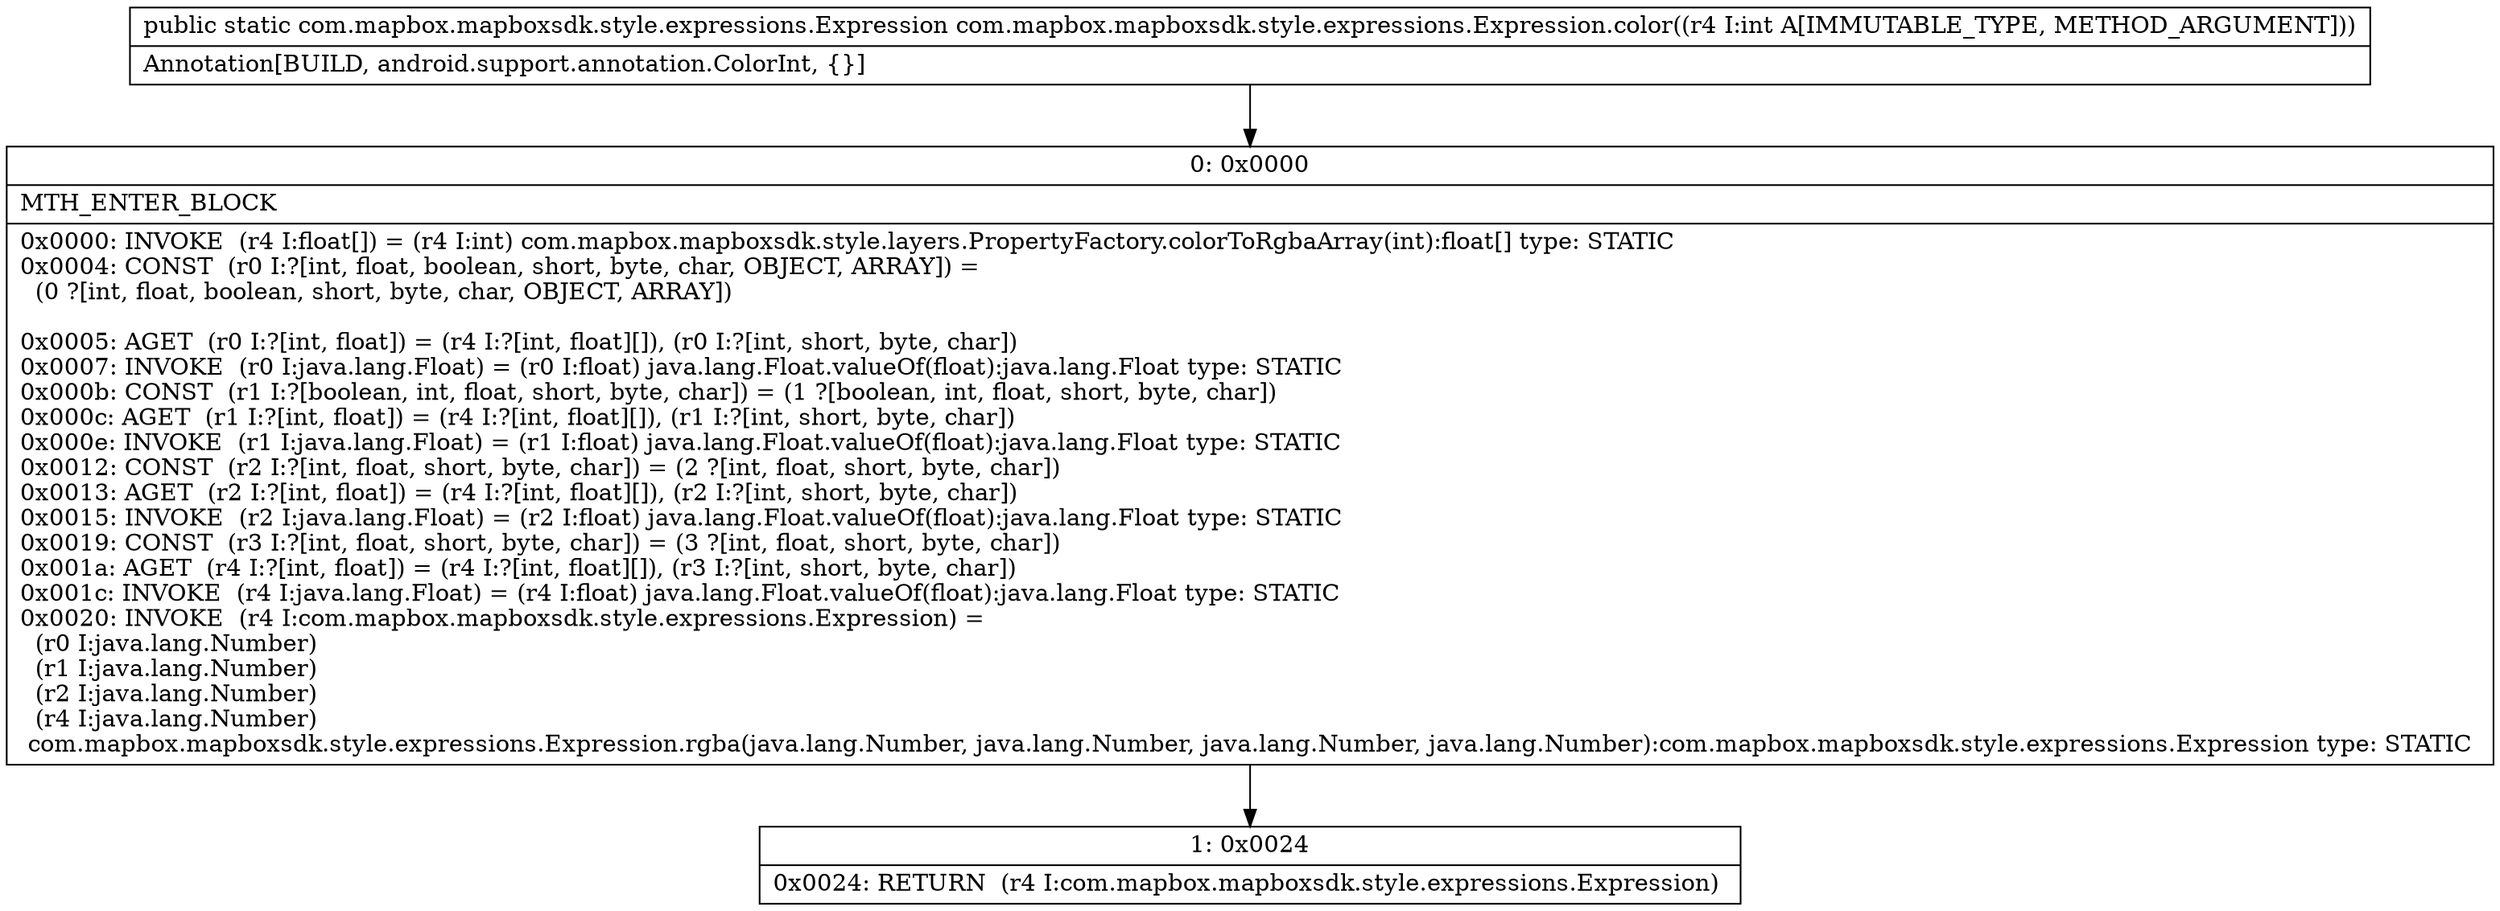 digraph "CFG forcom.mapbox.mapboxsdk.style.expressions.Expression.color(I)Lcom\/mapbox\/mapboxsdk\/style\/expressions\/Expression;" {
Node_0 [shape=record,label="{0\:\ 0x0000|MTH_ENTER_BLOCK\l|0x0000: INVOKE  (r4 I:float[]) = (r4 I:int) com.mapbox.mapboxsdk.style.layers.PropertyFactory.colorToRgbaArray(int):float[] type: STATIC \l0x0004: CONST  (r0 I:?[int, float, boolean, short, byte, char, OBJECT, ARRAY]) = \l  (0 ?[int, float, boolean, short, byte, char, OBJECT, ARRAY])\l \l0x0005: AGET  (r0 I:?[int, float]) = (r4 I:?[int, float][]), (r0 I:?[int, short, byte, char]) \l0x0007: INVOKE  (r0 I:java.lang.Float) = (r0 I:float) java.lang.Float.valueOf(float):java.lang.Float type: STATIC \l0x000b: CONST  (r1 I:?[boolean, int, float, short, byte, char]) = (1 ?[boolean, int, float, short, byte, char]) \l0x000c: AGET  (r1 I:?[int, float]) = (r4 I:?[int, float][]), (r1 I:?[int, short, byte, char]) \l0x000e: INVOKE  (r1 I:java.lang.Float) = (r1 I:float) java.lang.Float.valueOf(float):java.lang.Float type: STATIC \l0x0012: CONST  (r2 I:?[int, float, short, byte, char]) = (2 ?[int, float, short, byte, char]) \l0x0013: AGET  (r2 I:?[int, float]) = (r4 I:?[int, float][]), (r2 I:?[int, short, byte, char]) \l0x0015: INVOKE  (r2 I:java.lang.Float) = (r2 I:float) java.lang.Float.valueOf(float):java.lang.Float type: STATIC \l0x0019: CONST  (r3 I:?[int, float, short, byte, char]) = (3 ?[int, float, short, byte, char]) \l0x001a: AGET  (r4 I:?[int, float]) = (r4 I:?[int, float][]), (r3 I:?[int, short, byte, char]) \l0x001c: INVOKE  (r4 I:java.lang.Float) = (r4 I:float) java.lang.Float.valueOf(float):java.lang.Float type: STATIC \l0x0020: INVOKE  (r4 I:com.mapbox.mapboxsdk.style.expressions.Expression) = \l  (r0 I:java.lang.Number)\l  (r1 I:java.lang.Number)\l  (r2 I:java.lang.Number)\l  (r4 I:java.lang.Number)\l com.mapbox.mapboxsdk.style.expressions.Expression.rgba(java.lang.Number, java.lang.Number, java.lang.Number, java.lang.Number):com.mapbox.mapboxsdk.style.expressions.Expression type: STATIC \l}"];
Node_1 [shape=record,label="{1\:\ 0x0024|0x0024: RETURN  (r4 I:com.mapbox.mapboxsdk.style.expressions.Expression) \l}"];
MethodNode[shape=record,label="{public static com.mapbox.mapboxsdk.style.expressions.Expression com.mapbox.mapboxsdk.style.expressions.Expression.color((r4 I:int A[IMMUTABLE_TYPE, METHOD_ARGUMENT]))  | Annotation[BUILD, android.support.annotation.ColorInt, \{\}]\l}"];
MethodNode -> Node_0;
Node_0 -> Node_1;
}

